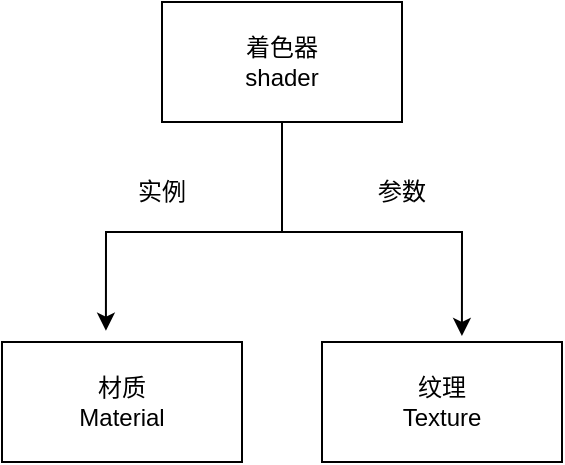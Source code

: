 <mxfile version="21.3.5" type="github" pages="10">
  <diagram name="3D" id="CdzC-Nyqhoyh3XvEmmsK">
    <mxGraphModel dx="1336" dy="874" grid="1" gridSize="10" guides="1" tooltips="1" connect="1" arrows="1" fold="1" page="1" pageScale="1" pageWidth="827" pageHeight="1169" math="0" shadow="0">
      <root>
        <mxCell id="0" />
        <mxCell id="1" parent="0" />
        <mxCell id="kiiwitG_A4aIN3O4ixJo-1" value="材质&lt;br&gt;Material" style="rounded=0;whiteSpace=wrap;html=1;" parent="1" vertex="1">
          <mxGeometry x="120" y="190" width="120" height="60" as="geometry" />
        </mxCell>
        <mxCell id="kiiwitG_A4aIN3O4ixJo-5" style="edgeStyle=orthogonalEdgeStyle;rounded=0;orthogonalLoop=1;jettySize=auto;html=1;entryX=0.433;entryY=-0.094;entryDx=0;entryDy=0;entryPerimeter=0;" parent="1" source="kiiwitG_A4aIN3O4ixJo-2" target="kiiwitG_A4aIN3O4ixJo-1" edge="1">
          <mxGeometry relative="1" as="geometry">
            <mxPoint x="120" y="190" as="targetPoint" />
          </mxGeometry>
        </mxCell>
        <mxCell id="kiiwitG_A4aIN3O4ixJo-6" style="edgeStyle=orthogonalEdgeStyle;rounded=0;orthogonalLoop=1;jettySize=auto;html=1;entryX=0.583;entryY=-0.05;entryDx=0;entryDy=0;entryPerimeter=0;" parent="1" source="kiiwitG_A4aIN3O4ixJo-2" target="kiiwitG_A4aIN3O4ixJo-3" edge="1">
          <mxGeometry relative="1" as="geometry" />
        </mxCell>
        <mxCell id="kiiwitG_A4aIN3O4ixJo-2" value="着色器&lt;br&gt;shader" style="rounded=0;whiteSpace=wrap;html=1;" parent="1" vertex="1">
          <mxGeometry x="200" y="20" width="120" height="60" as="geometry" />
        </mxCell>
        <mxCell id="kiiwitG_A4aIN3O4ixJo-3" value="纹理&lt;br&gt;Texture" style="rounded=0;whiteSpace=wrap;html=1;" parent="1" vertex="1">
          <mxGeometry x="280" y="190" width="120" height="60" as="geometry" />
        </mxCell>
        <mxCell id="kiiwitG_A4aIN3O4ixJo-9" value="实例" style="text;html=1;strokeColor=none;fillColor=none;align=center;verticalAlign=middle;whiteSpace=wrap;rounded=0;" parent="1" vertex="1">
          <mxGeometry x="170" y="100" width="60" height="30" as="geometry" />
        </mxCell>
        <mxCell id="kiiwitG_A4aIN3O4ixJo-10" value="参数" style="text;html=1;strokeColor=none;fillColor=none;align=center;verticalAlign=middle;whiteSpace=wrap;rounded=0;" parent="1" vertex="1">
          <mxGeometry x="290" y="100" width="60" height="30" as="geometry" />
        </mxCell>
      </root>
    </mxGraphModel>
  </diagram>
  <diagram id="UgSOPEFimBubvRE1-O_y" name="script">
    <mxGraphModel dx="1174" dy="985" grid="1" gridSize="10" guides="1" tooltips="1" connect="1" arrows="1" fold="1" page="1" pageScale="1" pageWidth="850" pageHeight="1100" math="0" shadow="0">
      <root>
        <mxCell id="0" />
        <mxCell id="1" parent="0" />
        <mxCell id="gh-zWMofSABco3Pbzinb-1" value="丽雅和鲁卡斯救下了布罗德" style="rounded=0;whiteSpace=wrap;html=1;" parent="1" vertex="1">
          <mxGeometry x="40" y="40" width="270" height="60" as="geometry" />
        </mxCell>
      </root>
    </mxGraphModel>
  </diagram>
  <diagram id="l5zUoCp1UeQZzIeKHtlR" name="actor">
    <mxGraphModel dx="486" dy="874" grid="1" gridSize="10" guides="1" tooltips="1" connect="1" arrows="1" fold="1" page="1" pageScale="1" pageWidth="850" pageHeight="1100" math="0" shadow="0">
      <root>
        <mxCell id="0" />
        <mxCell id="1" parent="0" />
        <mxCell id="BmzqmyCKWLVIEmHk00DR-1" value="&lt;h1&gt;丽雅&lt;/h1&gt;&lt;p&gt;女主角&lt;/p&gt;&lt;p&gt;聪慧，喜欢读书，知识丰富，性格善良温婉，坚强，遇事果断。&lt;/p&gt;" style="text;html=1;strokeColor=none;fillColor=none;spacing=5;spacingTop=-20;whiteSpace=wrap;overflow=hidden;rounded=0;" parent="1" vertex="1">
          <mxGeometry x="950" y="30" width="440" height="120" as="geometry" />
        </mxCell>
        <mxCell id="BmzqmyCKWLVIEmHk00DR-2" value="&lt;h1&gt;格雷文&lt;/h1&gt;&lt;p&gt;男主角，艾丽丝的哥哥，喜欢剑术，好强，又缺乏勇气，喜欢与丽雅互怼&lt;/p&gt;" style="text;html=1;strokeColor=none;fillColor=none;spacing=5;spacingTop=-20;whiteSpace=wrap;overflow=hidden;rounded=0;" parent="1" vertex="1">
          <mxGeometry x="950" y="190" width="350" height="80" as="geometry" />
        </mxCell>
        <mxCell id="BmzqmyCKWLVIEmHk00DR-3" value="&lt;h1&gt;布罗德&lt;/h1&gt;&lt;p&gt;男主角，国王的大王子&lt;br&gt;&lt;/p&gt;&lt;p&gt;表面冷峻，话不多，内心善良,温柔，性格坚强，&lt;br&gt;&lt;/p&gt;" style="text;html=1;strokeColor=none;fillColor=none;spacing=5;spacingTop=-20;whiteSpace=wrap;overflow=hidden;rounded=0;" parent="1" vertex="1">
          <mxGeometry x="950" y="320" width="350" height="110" as="geometry" />
        </mxCell>
        <mxCell id="_aXHevzgMMmpmcWoilFO-1" value="&lt;h1&gt;艾瑞克&lt;/h1&gt;&lt;p&gt;男主角，国王的小王子，被控制，借助驱逐保护哥哥&lt;/p&gt;&lt;p&gt;小王子为保护大家，牺牲&lt;/p&gt;&lt;p&gt;&lt;br&gt;&lt;/p&gt;&lt;p&gt;&lt;br&gt;&lt;/p&gt;" style="text;html=1;strokeColor=none;fillColor=none;spacing=5;spacingTop=-20;whiteSpace=wrap;overflow=hidden;rounded=0;" parent="1" vertex="1">
          <mxGeometry x="950" y="460" width="520" height="150" as="geometry" />
        </mxCell>
        <mxCell id="iNaj8PheaCeiIjN2RQbL-1" value="&lt;h1&gt;&lt;br&gt;&lt;/h1&gt;" style="text;html=1;strokeColor=none;fillColor=none;spacing=5;spacingTop=-20;whiteSpace=wrap;overflow=hidden;rounded=0;" parent="1" vertex="1">
          <mxGeometry x="950" y="630" width="130" height="110" as="geometry" />
        </mxCell>
        <mxCell id="mFlQ9kwoch8FisULXt_--1" value="&lt;h1&gt;瓦尔特&lt;/h1&gt;&lt;p&gt;骑士团成员，受小王子之托暗中保护布罗德，喜欢酒，性格豪爽，幽默&lt;/p&gt;&lt;p&gt;&lt;br&gt;&lt;/p&gt;&lt;p&gt;&lt;br&gt;&lt;/p&gt;" style="text;html=1;strokeColor=none;fillColor=none;spacing=5;spacingTop=-20;whiteSpace=wrap;overflow=hidden;rounded=0;" parent="1" vertex="1">
          <mxGeometry x="950" y="610" width="220" height="110" as="geometry" />
        </mxCell>
        <mxCell id="mFlQ9kwoch8FisULXt_--2" value="&lt;h1&gt;德里克斯&lt;/h1&gt;&lt;p&gt;亚瑟骑士团团长&lt;br style=&quot;border-color: var(--border-color); text-align: center;&quot;&gt;&lt;span style=&quot;text-align: center;&quot;&gt;保卫王国，受到控制，利用小王子，统治大陆&lt;/span&gt;&lt;br&gt;&lt;/p&gt;&lt;p&gt;&lt;br&gt;&lt;/p&gt;&lt;p&gt;&lt;br&gt;&lt;/p&gt;" style="text;html=1;strokeColor=none;fillColor=none;spacing=5;spacingTop=-20;whiteSpace=wrap;overflow=hidden;rounded=0;" parent="1" vertex="1">
          <mxGeometry x="950" y="770" width="130" height="110" as="geometry" />
        </mxCell>
        <mxCell id="w8b5Ek9BMAi4WgiAW0tf-1" value="&lt;h1&gt;艾琳娜&lt;/h1&gt;&lt;p&gt;丽雅的母亲&lt;/p&gt;&lt;p&gt;&lt;br&gt;&lt;/p&gt;" style="text;html=1;strokeColor=none;fillColor=none;spacing=5;spacingTop=-20;whiteSpace=wrap;overflow=hidden;rounded=0;" parent="1" vertex="1">
          <mxGeometry x="950" y="910" width="130" height="110" as="geometry" />
        </mxCell>
        <mxCell id="qJNrND8ZwoimlSxHfkKJ-1" value="&lt;h1&gt;薇拉&lt;/h1&gt;&lt;p&gt;妖精&lt;/p&gt;&lt;p&gt;&lt;br&gt;&lt;/p&gt;&lt;p&gt;&lt;br&gt;&lt;/p&gt;&lt;p&gt;&lt;br&gt;&lt;/p&gt;" style="text;html=1;strokeColor=none;fillColor=none;spacing=5;spacingTop=-20;whiteSpace=wrap;overflow=hidden;rounded=0;" parent="1" vertex="1">
          <mxGeometry x="1140" y="910" width="130" height="110" as="geometry" />
        </mxCell>
      </root>
    </mxGraphModel>
  </diagram>
  <diagram id="gzmKEfTp0inIxWTqX8GK" name="world">
    <mxGraphModel dx="2040" dy="839" grid="1" gridSize="10" guides="1" tooltips="1" connect="1" arrows="1" fold="1" page="1" pageScale="1" pageWidth="850" pageHeight="1100" math="0" shadow="0">
      <root>
        <mxCell id="0" />
        <mxCell id="1" parent="0" />
        <mxCell id="IwbmW0MbN_Kb3Gvr3mS--1" value="纳吉尔王国&amp;nbsp;&lt;br&gt;阿提卡大陆" style="rounded=0;whiteSpace=wrap;html=1;" parent="1" vertex="1">
          <mxGeometry x="-790" y="190" width="120" height="60" as="geometry" />
        </mxCell>
        <mxCell id="1AfoKsL_QPTu75MriNp6-1" value="伊瓦尔&lt;br&gt;恶魔之岛 （矮人）" style="rounded=0;whiteSpace=wrap;html=1;" parent="1" vertex="1">
          <mxGeometry x="-250" y="160" width="120" height="60" as="geometry" />
        </mxCell>
        <mxCell id="1AfoKsL_QPTu75MriNp6-2" value="阿尔卡迪&lt;br&gt;魔法之地 精灵" style="rounded=0;whiteSpace=wrap;html=1;" parent="1" vertex="1">
          <mxGeometry x="-250" y="250" width="120" height="60" as="geometry" />
        </mxCell>
        <mxCell id="JD45AQwUDbMqlur8dFPG-1" value="卡利多尼&lt;br&gt;遗忘之地 死灵" style="rounded=0;whiteSpace=wrap;html=1;" parent="1" vertex="1">
          <mxGeometry x="-250" y="340" width="120" height="60" as="geometry" />
        </mxCell>
        <mxCell id="ZAJYatodzHHuNqzoVfTi-1" value="&lt;br&gt;天空之城 巨人" style="rounded=0;whiteSpace=wrap;html=1;" parent="1" vertex="1">
          <mxGeometry x="-250" y="430" width="120" height="60" as="geometry" />
        </mxCell>
        <mxCell id="3mxrlva3pmhkqLtDmIwk-1" value="&lt;h1&gt;天空之城&lt;br&gt;&lt;/h1&gt;&lt;p&gt;天空之城，有一座塔，塔放出结界笼罩遗忘之地，防止死灵作乱&lt;/p&gt;&lt;p&gt;塔有巨人看守&lt;/p&gt;&lt;p&gt;塔下封印着武器&lt;/p&gt;&lt;p&gt;巨人是大陆上最古老的生灵&lt;/p&gt;&lt;p&gt;巨人与死灵远古之战&lt;/p&gt;&lt;p&gt;&lt;br&gt;&lt;/p&gt;&lt;p&gt;&lt;br&gt;&lt;/p&gt;" style="text;html=1;strokeColor=none;fillColor=none;spacing=5;spacingTop=-20;whiteSpace=wrap;overflow=hidden;rounded=0;" parent="1" vertex="1">
          <mxGeometry x="-510" y="220" width="190" height="240" as="geometry" />
        </mxCell>
      </root>
    </mxGraphModel>
  </diagram>
  <diagram id="qg9e4FYBg6dJLrgk0bGM" name="ethnic">
    <mxGraphModel dx="1190" dy="839" grid="1" gridSize="10" guides="1" tooltips="1" connect="1" arrows="1" fold="1" page="1" pageScale="1" pageWidth="850" pageHeight="1100" math="0" shadow="0">
      <root>
        <mxCell id="0" />
        <mxCell id="1" parent="0" />
        <mxCell id="6K9cmsZuPY5adyxqHblU-2" style="edgeStyle=orthogonalEdgeStyle;rounded=0;orthogonalLoop=1;jettySize=auto;html=1;" parent="1" source="rhH-sP1-RaUctekkT68K-1" target="6K9cmsZuPY5adyxqHblU-1" edge="1">
          <mxGeometry relative="1" as="geometry" />
        </mxCell>
        <mxCell id="rhH-sP1-RaUctekkT68K-1" value="人类" style="rounded=0;whiteSpace=wrap;html=1;" parent="1" vertex="1">
          <mxGeometry x="120" y="60" width="120" height="60" as="geometry" />
        </mxCell>
        <mxCell id="rhH-sP1-RaUctekkT68K-2" value="精灵" style="rounded=0;whiteSpace=wrap;html=1;" parent="1" vertex="1">
          <mxGeometry x="120" y="195" width="120" height="60" as="geometry" />
        </mxCell>
        <mxCell id="rhH-sP1-RaUctekkT68K-3" value="巨人" style="rounded=0;whiteSpace=wrap;html=1;" parent="1" vertex="1">
          <mxGeometry x="120" y="315" width="120" height="60" as="geometry" />
        </mxCell>
        <mxCell id="Arh1Pnf3GIzr3rNTziM0-1" value="妖精" style="rounded=0;whiteSpace=wrap;html=1;" parent="1" vertex="1">
          <mxGeometry x="120" y="430" width="120" height="60" as="geometry" />
        </mxCell>
        <mxCell id="Arh1Pnf3GIzr3rNTziM0-2" value="矮人" style="rounded=0;whiteSpace=wrap;html=1;" parent="1" vertex="1">
          <mxGeometry x="120" y="540" width="120" height="60" as="geometry" />
        </mxCell>
        <mxCell id="Arh1Pnf3GIzr3rNTziM0-3" value="死灵" style="rounded=0;whiteSpace=wrap;html=1;" parent="1" vertex="1">
          <mxGeometry x="120" y="650" width="120" height="60" as="geometry" />
        </mxCell>
        <mxCell id="6K9cmsZuPY5adyxqHblU-1" value="在巨人消亡之后诞生，曾经与精灵和睦相处，但是随着种族的壮大，对资源的汲取越来越贪婪，与精灵一族产生矛盾（战争），导致精灵一族迁移至魔法之地，不在于人类往来。" style="shape=note;whiteSpace=wrap;html=1;backgroundOutline=1;darkOpacity=0.05;" parent="1" vertex="1">
          <mxGeometry x="390" y="45" width="290" height="90" as="geometry" />
        </mxCell>
        <mxCell id="odQo4FDhJYf-eJN_imCn-1" value="在巨人消亡之后诞生，曾经与人类和睦相处，会使用魔法，看不起人类，繁衍极慢，人数稀少。" style="shape=note;whiteSpace=wrap;html=1;backgroundOutline=1;darkOpacity=0.05;" parent="1" vertex="1">
          <mxGeometry x="390" y="180" width="290" height="90" as="geometry" />
        </mxCell>
        <mxCell id="odQo4FDhJYf-eJN_imCn-2" style="edgeStyle=orthogonalEdgeStyle;rounded=0;orthogonalLoop=1;jettySize=auto;html=1;" parent="1" edge="1">
          <mxGeometry relative="1" as="geometry">
            <mxPoint x="240" y="224.5" as="sourcePoint" />
            <mxPoint x="390" y="224.5" as="targetPoint" />
          </mxGeometry>
        </mxCell>
        <mxCell id="odQo4FDhJYf-eJN_imCn-3" value="星球的原住民，（依靠星球的能量诞生？）。远古与星球的入侵者死灵发生战争，导致消亡，仅有非常少数在天空之城，守卫天空塔" style="shape=note;whiteSpace=wrap;html=1;backgroundOutline=1;darkOpacity=0.05;" parent="1" vertex="1">
          <mxGeometry x="390" y="300" width="290" height="90" as="geometry" />
        </mxCell>
        <mxCell id="odQo4FDhJYf-eJN_imCn-4" style="edgeStyle=orthogonalEdgeStyle;rounded=0;orthogonalLoop=1;jettySize=auto;html=1;" parent="1" edge="1">
          <mxGeometry relative="1" as="geometry">
            <mxPoint x="240" y="344.5" as="sourcePoint" />
            <mxPoint x="390" y="344.5" as="targetPoint" />
          </mxGeometry>
        </mxCell>
        <mxCell id="odQo4FDhJYf-eJN_imCn-5" value="星球的动物，在吸收一定的能量后，会成为妖精，可以变成人形。" style="shape=note;whiteSpace=wrap;html=1;backgroundOutline=1;darkOpacity=0.05;" parent="1" vertex="1">
          <mxGeometry x="390" y="415" width="290" height="90" as="geometry" />
        </mxCell>
        <mxCell id="odQo4FDhJYf-eJN_imCn-6" style="edgeStyle=orthogonalEdgeStyle;rounded=0;orthogonalLoop=1;jettySize=auto;html=1;" parent="1" edge="1">
          <mxGeometry relative="1" as="geometry">
            <mxPoint x="240" y="459.5" as="sourcePoint" />
            <mxPoint x="390" y="459.5" as="targetPoint" />
          </mxGeometry>
        </mxCell>
        <mxCell id="odQo4FDhJYf-eJN_imCn-7" value="人类的分支？有限来往，喜欢经商，能抵御魔法？" style="shape=note;whiteSpace=wrap;html=1;backgroundOutline=1;darkOpacity=0.05;" parent="1" vertex="1">
          <mxGeometry x="390" y="525" width="290" height="90" as="geometry" />
        </mxCell>
        <mxCell id="odQo4FDhJYf-eJN_imCn-8" style="edgeStyle=orthogonalEdgeStyle;rounded=0;orthogonalLoop=1;jettySize=auto;html=1;" parent="1" edge="1">
          <mxGeometry relative="1" as="geometry">
            <mxPoint x="240" y="569.5" as="sourcePoint" />
            <mxPoint x="390" y="569.5" as="targetPoint" />
          </mxGeometry>
        </mxCell>
        <mxCell id="odQo4FDhJYf-eJN_imCn-9" value="龙？" style="rounded=0;whiteSpace=wrap;html=1;" parent="1" vertex="1">
          <mxGeometry x="120" y="750" width="120" height="60" as="geometry" />
        </mxCell>
        <mxCell id="odQo4FDhJYf-eJN_imCn-10" value="坠入星球带来的生物，残暴本能要消灭其它生灵，曾于巨人发生战争，被压制在遗忘之地&lt;br&gt;&lt;br&gt;魔晶石" style="shape=note;whiteSpace=wrap;html=1;backgroundOutline=1;darkOpacity=0.05;" parent="1" vertex="1">
          <mxGeometry x="390" y="635" width="290" height="90" as="geometry" />
        </mxCell>
        <mxCell id="odQo4FDhJYf-eJN_imCn-11" style="edgeStyle=orthogonalEdgeStyle;rounded=0;orthogonalLoop=1;jettySize=auto;html=1;" parent="1" edge="1">
          <mxGeometry relative="1" as="geometry">
            <mxPoint x="240" y="679.5" as="sourcePoint" />
            <mxPoint x="390" y="679.5" as="targetPoint" />
          </mxGeometry>
        </mxCell>
      </root>
    </mxGraphModel>
  </diagram>
  <diagram id="mLoz09XBgqRSFwQSdw5Y" name="orgnization">
    <mxGraphModel dx="1190" dy="839" grid="1" gridSize="10" guides="1" tooltips="1" connect="1" arrows="1" fold="1" page="1" pageScale="1" pageWidth="850" pageHeight="1100" math="0" shadow="0">
      <root>
        <mxCell id="0" />
        <mxCell id="1" parent="0" />
        <mxCell id="I6GhwBtW4Ylvl5SFnyxz-1" value="亚瑟骑士团" style="rounded=0;whiteSpace=wrap;html=1;" parent="1" vertex="1">
          <mxGeometry x="130" y="120" width="120" height="60" as="geometry" />
        </mxCell>
        <mxCell id="e30A-sP-SujIpYv4etJ3-1" value="圣光教会" style="rounded=0;whiteSpace=wrap;html=1;" parent="1" vertex="1">
          <mxGeometry x="130" y="240" width="120" height="60" as="geometry" />
        </mxCell>
      </root>
    </mxGraphModel>
  </diagram>
  <diagram id="hJnLiZBQ2biKRlu2SW7w" name="inspiration">
    <mxGraphModel dx="1190" dy="839" grid="1" gridSize="10" guides="1" tooltips="1" connect="1" arrows="1" fold="1" page="1" pageScale="1" pageWidth="850" pageHeight="1100" math="0" shadow="0">
      <root>
        <mxCell id="0" />
        <mxCell id="1" parent="0" />
        <mxCell id="2D7ryxNd-Mu87SSrKh3W-1" value="一直梦见精灵" style="rounded=0;whiteSpace=wrap;html=1;" parent="1" vertex="1">
          <mxGeometry x="110" y="40" width="120" height="60" as="geometry" />
        </mxCell>
        <mxCell id="QyhiLbMqa_Vkh9YExwwh-1" value="打开结界还是找寻秘密通道" style="rounded=0;whiteSpace=wrap;html=1;" parent="1" vertex="1">
          <mxGeometry x="120" y="150" width="120" height="60" as="geometry" />
        </mxCell>
      </root>
    </mxGraphModel>
  </diagram>
  <diagram id="cLW1pUW41uEZTAH7glaa" name="story">
    <mxGraphModel dx="1190" dy="839" grid="1" gridSize="10" guides="1" tooltips="1" connect="1" arrows="1" fold="1" page="1" pageScale="1" pageWidth="850" pageHeight="1100" math="0" shadow="0">
      <root>
        <mxCell id="0" />
        <mxCell id="1" parent="0" />
        <mxCell id="Qm3MuT-z4iHMf88TcPlZ-1" value="&lt;h1&gt;主线&lt;/h1&gt;&lt;p&gt;丽雅和鲁卡斯是一对兄妹，（丽雅为收养，有精灵血统？ ）&lt;/p&gt;&lt;p&gt;丽雅的父亲是一名医生，某天夜里&lt;span style=&quot;background-color: initial;&quot;&gt;骑士带着受伤的少年拜访，求医&lt;/span&gt;&lt;/p&gt;&lt;p&gt;为了医好少年，&lt;/p&gt;丽雅和鲁卡斯和骑士一起去深林里面找药草，碰到亚瑟团长手下？？，危机关头，妖精登场，施展魔法打败敌人救下三人，（妖精为死灵控制，诱惑少年去遗忘之地打破屏障）&lt;br&gt;&lt;br&gt;丽雅和鲁卡斯为感谢妖精，邀请妖精去家里作客&lt;br&gt;&lt;br&gt;少年被医好了，向妖精打听如何学习魔法，妖精告诉他要去遗忘之地，必须打破屏障才能进入。&lt;br&gt;&lt;br&gt;&lt;br&gt;&lt;br&gt;&lt;br&gt;&lt;br&gt;&lt;br&gt;&lt;br&gt;" style="text;html=1;strokeColor=none;fillColor=none;spacing=5;spacingTop=-20;whiteSpace=wrap;overflow=hidden;rounded=0;" parent="1" vertex="1">
          <mxGeometry x="20" y="30" width="300" height="380" as="geometry" />
        </mxCell>
        <mxCell id="QFpJE7uLEr02LmBJ71fY-1" value="&lt;h1&gt;霜月村&lt;/h1&gt;&lt;p&gt;丽雅和鲁卡斯是一对兄妹，（丽雅为收养，有精灵血统？ ）&lt;/p&gt;&lt;p&gt;丽雅的父亲是一名医生，某天夜里&lt;span style=&quot;background-color: initial;&quot;&gt;骑士带着受伤的少年拜访，求医&lt;/span&gt;&lt;/p&gt;&lt;p&gt;为了医好少年，&lt;/p&gt;丽雅和鲁卡斯和骑士一起去深林里面找药草，碰到亚瑟团长手下？？，&lt;br&gt;&lt;br&gt;&lt;br&gt;危机关头，妖精登场，施展魔法打败敌人救下三人，（妖精为死灵控制，诱惑少年去遗忘之地打破屏障）&lt;br&gt;&lt;br&gt;丽雅和鲁卡斯为感谢妖精，邀请妖精去家里作客&lt;br&gt;&lt;br&gt;少年被医好了，向妖精打听如何学习魔法，妖精告诉他，魔法是一位来自遗忘之地的神秘人所教，但是如何去遗忘之地，神秘人好像提到要先前往天空之城。&lt;br&gt;&lt;br&gt;丽雅在书中读到过关于天空之城的传说，书的作者是一名诗人住在南边的城市德鲁梅斯城，丽雅和鲁卡斯（想要跟随骑士学习武艺）也想一起同行，前往南方，去说服父亲&lt;br&gt;&lt;br&gt;丽雅的父亲告诉丽雅，她非亲生，并给她一条项链，是捡到是带的，可能与她的身世相关。丽雅说她已经猜到了，她要去查明身世。&lt;br&gt;&lt;br&gt;丽雅戴上项链，拥有了魔法的能力，丽雅意识到，自己可能并非普通的人类。&lt;br&gt;&lt;br&gt;&lt;br&gt;&lt;br&gt;&lt;br&gt;&lt;br&gt;&lt;br&gt;&lt;br&gt;&lt;br&gt;&lt;br&gt;&lt;br&gt;&lt;br&gt;&lt;br&gt;&lt;br&gt;" style="text;html=1;strokeColor=none;fillColor=none;spacing=5;spacingTop=-20;whiteSpace=wrap;overflow=hidden;rounded=0;" parent="1" vertex="1">
          <mxGeometry x="400" y="20" width="320" height="500" as="geometry" />
        </mxCell>
        <mxCell id="mRTK2HduYf5N9eO4819V-1" value="&lt;h1&gt;双塔镇&lt;/h1&gt;&lt;p&gt;&lt;/p&gt;一行人来到双塔镇，村民说塔上有魔物&lt;br&gt;&lt;br&gt;&lt;br&gt;&lt;br&gt;&lt;br&gt;&lt;br&gt;&lt;br&gt;&lt;br&gt;" style="text;html=1;strokeColor=none;fillColor=none;spacing=5;spacingTop=-20;whiteSpace=wrap;overflow=hidden;rounded=0;" parent="1" vertex="1">
          <mxGeometry x="820" y="20" width="320" height="550" as="geometry" />
        </mxCell>
      </root>
    </mxGraphModel>
  </diagram>
  <diagram id="wtGE1CnAIjnJuk9fVqi6" name="clue">
    <mxGraphModel dx="1190" dy="839" grid="1" gridSize="10" guides="1" tooltips="1" connect="1" arrows="1" fold="1" page="1" pageScale="1" pageWidth="850" pageHeight="1100" math="0" shadow="0">
      <root>
        <mxCell id="0" />
        <mxCell id="1" parent="0" />
        <mxCell id="AUKFuUzCnrjPTt9Iz9Nt-1" value="&lt;h1&gt;小王子与骑士团的阴谋&lt;/h1&gt;&lt;p&gt;Lorem ipsum dolor sit amet, consectetur adipisicing elit, sed do eiusmod tempor incididunt ut labore et dolore magna aliqua.&lt;/p&gt;" style="text;html=1;strokeColor=none;fillColor=none;spacing=5;spacingTop=-20;whiteSpace=wrap;overflow=hidden;rounded=0;" parent="1" vertex="1">
          <mxGeometry x="20" y="30" width="250" height="120" as="geometry" />
        </mxCell>
        <mxCell id="AUKFuUzCnrjPTt9Iz9Nt-2" value="&lt;h1&gt;妖精的真实身份&lt;/h1&gt;&lt;p&gt;Lorem ipsum dolor sit amet, consectetur adipisicing elit, sed do eiusmod tempor incididunt ut labore et dolore magna aliqua.&lt;/p&gt;" style="text;html=1;strokeColor=none;fillColor=none;spacing=5;spacingTop=-20;whiteSpace=wrap;overflow=hidden;rounded=0;" parent="1" vertex="1">
          <mxGeometry x="360" y="30" width="250" height="120" as="geometry" />
        </mxCell>
        <mxCell id="AUKFuUzCnrjPTt9Iz9Nt-3" value="&lt;h1&gt;丽雅的身世&lt;/h1&gt;&lt;p&gt;Lorem ipsum dolor sit amet, consectetur adipisicing elit, sed do eiusmod tempor incididunt ut labore et dolore magna aliqua.&lt;/p&gt;" style="text;html=1;strokeColor=none;fillColor=none;spacing=5;spacingTop=-20;whiteSpace=wrap;overflow=hidden;rounded=0;" parent="1" vertex="1">
          <mxGeometry x="20" y="190" width="250" height="120" as="geometry" />
        </mxCell>
        <mxCell id="ev7kCHu1It-S8T6XaTeq-2" value="&lt;h1&gt;打妖怪的时候选择杀死或者放走&lt;/h1&gt;&lt;p&gt;Lorem ipsum dolor sit amet, consectetur adipisicing elit, sed do eiusmod tempor incididunt ut labore et dolore magna aliqua.&lt;/p&gt;" style="text;html=1;strokeColor=none;fillColor=none;spacing=5;spacingTop=-20;whiteSpace=wrap;overflow=hidden;rounded=0;" parent="1" vertex="1">
          <mxGeometry x="370" y="170" width="190" height="120" as="geometry" />
        </mxCell>
        <mxCell id="SOD-NiZUa07abDTESKce-1" value="&lt;h1&gt;矮人能够制造飞空艇去天空之城&lt;/h1&gt;&lt;p&gt;Lorem ipsum dolor sit amet, consectetur adipisicing elit, sed do eiusmod tempor incididunt ut labore et dolore magna aliqua.&lt;/p&gt;" style="text;html=1;strokeColor=none;fillColor=none;spacing=5;spacingTop=-20;whiteSpace=wrap;overflow=hidden;rounded=0;" parent="1" vertex="1">
          <mxGeometry x="630" y="30" width="190" height="120" as="geometry" />
        </mxCell>
        <mxCell id="sdOtjhR2pbVeDFGx9alT-1" value="&lt;h1&gt;丽雅的身世&lt;/h1&gt;&lt;p&gt;丽雅的母亲艾琳娜是圣光教会成员，&lt;/p&gt;圣光教会由六名精灵组成，经常一起研究各种魔法。偶尔得到了魔晶石，通过研究魔晶石，获得了一些死灵魔法。&lt;br&gt;&lt;br&gt;圣光教会经过讨论害怕魔晶石的邪恶力量，停止了研究。但是其中两位成员，表面上同意了，但是私下里继续研究，并得到了强大的魔法，并被魔晶石的邪恶力量感染。&lt;br&gt;&lt;br&gt;两位成员试图控制教会，不听从的就铲除，有两位成员遭到杀害。艾琳娜为了躲避，逃到人类大陆隐藏起来，并遇到了丽雅的父亲。&lt;br&gt;&lt;br&gt;两人隐居被发现，父亲重伤，将女儿托付给医生，艾琳娜带着丽娜父亲去魔法之地隐藏起来" style="text;html=1;strokeColor=none;fillColor=none;spacing=5;spacingTop=-20;whiteSpace=wrap;overflow=hidden;rounded=0;" parent="1" vertex="1">
          <mxGeometry x="30" y="370" width="530" height="280" as="geometry" />
        </mxCell>
        <mxCell id="aA1eQx1o_hISZJ0uN7kM-1" value="&lt;h1&gt;艾琳娜&lt;/h1&gt;&lt;p&gt;需要去王宫寻找一件精灵族的圣物&lt;/p&gt;" style="text;html=1;strokeColor=none;fillColor=none;spacing=5;spacingTop=-20;whiteSpace=wrap;overflow=hidden;rounded=0;" parent="1" vertex="1">
          <mxGeometry x="530" y="370" width="250" height="120" as="geometry" />
        </mxCell>
        <mxCell id="Bi2rmHjBdLF64Qnz-GLV-9" style="edgeStyle=orthogonalEdgeStyle;rounded=0;orthogonalLoop=1;jettySize=auto;html=1;" parent="1" source="Bi2rmHjBdLF64Qnz-GLV-1" target="Bi2rmHjBdLF64Qnz-GLV-2" edge="1">
          <mxGeometry relative="1" as="geometry" />
        </mxCell>
        <mxCell id="Bi2rmHjBdLF64Qnz-GLV-1" value="魔晶石" style="rounded=0;whiteSpace=wrap;html=1;" parent="1" vertex="1">
          <mxGeometry x="460" y="840" width="115" height="70" as="geometry" />
        </mxCell>
        <mxCell id="Bi2rmHjBdLF64Qnz-GLV-2" value="矮人可以利用魔晶石制作魔法武器" style="whiteSpace=wrap;html=1;rounded=0;" parent="1" vertex="1">
          <mxGeometry x="700" y="790" width="120" height="60" as="geometry" />
        </mxCell>
        <mxCell id="Bi2rmHjBdLF64Qnz-GLV-5" style="edgeStyle=orthogonalEdgeStyle;rounded=0;orthogonalLoop=1;jettySize=auto;html=1;" parent="1" source="Bi2rmHjBdLF64Qnz-GLV-4" target="Bi2rmHjBdLF64Qnz-GLV-1" edge="1">
          <mxGeometry relative="1" as="geometry">
            <mxPoint x="590" y="900" as="targetPoint" />
          </mxGeometry>
        </mxCell>
        <mxCell id="Bi2rmHjBdLF64Qnz-GLV-4" value="精灵圣光教会利用黑晶石发明了死灵魔法" style="rounded=0;whiteSpace=wrap;html=1;" parent="1" vertex="1">
          <mxGeometry x="700" y="900" width="120" height="60" as="geometry" />
        </mxCell>
        <mxCell id="Bi2rmHjBdLF64Qnz-GLV-10" style="edgeStyle=orthogonalEdgeStyle;rounded=0;orthogonalLoop=1;jettySize=auto;html=1;entryX=1;entryY=0.5;entryDx=0;entryDy=0;" parent="1" source="Bi2rmHjBdLF64Qnz-GLV-7" target="Bi2rmHjBdLF64Qnz-GLV-1" edge="1">
          <mxGeometry relative="1" as="geometry" />
        </mxCell>
        <mxCell id="Bi2rmHjBdLF64Qnz-GLV-7" value="黑金石能侵蚀人的心智" style="rounded=0;whiteSpace=wrap;html=1;" parent="1" vertex="1">
          <mxGeometry x="700" y="1010" width="120" height="60" as="geometry" />
        </mxCell>
      </root>
    </mxGraphModel>
  </diagram>
  <diagram id="_xpl2Cw6fB2KmB6l-pGy" name="map">
    <mxGraphModel dx="1190" dy="839" grid="1" gridSize="10" guides="1" tooltips="1" connect="1" arrows="1" fold="1" page="1" pageScale="1" pageWidth="850" pageHeight="1100" math="0" shadow="0">
      <root>
        <mxCell id="0" />
        <mxCell id="1" parent="0" />
        <mxCell id="o0R_MhYkmyPhZE8wZZYU-3" value="" style="rounded=0;whiteSpace=wrap;html=1;" parent="1" vertex="1">
          <mxGeometry x="125" y="50" width="580" height="690" as="geometry" />
        </mxCell>
        <mxCell id="o0R_MhYkmyPhZE8wZZYU-6" value="埃德娜山" style="rounded=0;whiteSpace=wrap;html=1;" parent="1" vertex="1">
          <mxGeometry x="360" y="430" width="110" height="80" as="geometry" />
        </mxCell>
        <mxCell id="wZivOlvfBzWUFLpPQYNT-1" value="卡利多尼亚王国" style="rounded=0;whiteSpace=wrap;html=1;" parent="1" vertex="1">
          <mxGeometry x="140" y="70" width="80" height="30" as="geometry" />
        </mxCell>
        <mxCell id="wZivOlvfBzWUFLpPQYNT-2" value="普利斯纳城" style="rounded=0;whiteSpace=wrap;html=1;" parent="1" vertex="1">
          <mxGeometry x="305" y="140" width="90" height="30" as="geometry" />
        </mxCell>
        <mxCell id="wZivOlvfBzWUFLpPQYNT-23" style="edgeStyle=orthogonalEdgeStyle;rounded=0;orthogonalLoop=1;jettySize=auto;html=1;exitX=1;exitY=0.5;exitDx=0;exitDy=0;" parent="1" source="wZivOlvfBzWUFLpPQYNT-3" target="wZivOlvfBzWUFLpPQYNT-11" edge="1">
          <mxGeometry relative="1" as="geometry" />
        </mxCell>
        <mxCell id="wZivOlvfBzWUFLpPQYNT-3" value="德鲁梅斯城" style="rounded=0;whiteSpace=wrap;html=1;" parent="1" vertex="1">
          <mxGeometry x="302.5" y="570" width="95" height="40" as="geometry" />
        </mxCell>
        <mxCell id="wZivOlvfBzWUFLpPQYNT-13" style="edgeStyle=orthogonalEdgeStyle;rounded=0;orthogonalLoop=1;jettySize=auto;html=1;exitX=0.5;exitY=0;exitDx=0;exitDy=0;" parent="1" source="wZivOlvfBzWUFLpPQYNT-4" target="wZivOlvfBzWUFLpPQYNT-12" edge="1">
          <mxGeometry relative="1" as="geometry" />
        </mxCell>
        <mxCell id="wZivOlvfBzWUFLpPQYNT-16" style="edgeStyle=orthogonalEdgeStyle;rounded=0;orthogonalLoop=1;jettySize=auto;html=1;" parent="1" source="wZivOlvfBzWUFLpPQYNT-4" target="wZivOlvfBzWUFLpPQYNT-9" edge="1">
          <mxGeometry relative="1" as="geometry" />
        </mxCell>
        <mxCell id="wZivOlvfBzWUFLpPQYNT-4" value="格伦特尔城" style="rounded=0;whiteSpace=wrap;html=1;" parent="1" vertex="1">
          <mxGeometry x="305" y="330" width="90" height="30" as="geometry" />
        </mxCell>
        <mxCell id="wZivOlvfBzWUFLpPQYNT-25" style="edgeStyle=orthogonalEdgeStyle;rounded=0;orthogonalLoop=1;jettySize=auto;html=1;entryX=0.5;entryY=1;entryDx=0;entryDy=0;" parent="1" source="wZivOlvfBzWUFLpPQYNT-5" target="wZivOlvfBzWUFLpPQYNT-9" edge="1">
          <mxGeometry relative="1" as="geometry" />
        </mxCell>
        <mxCell id="wZivOlvfBzWUFLpPQYNT-5" value="阿尔斯特城" style="rounded=0;whiteSpace=wrap;html=1;" parent="1" vertex="1">
          <mxGeometry x="570" y="490" width="90" height="30" as="geometry" />
        </mxCell>
        <mxCell id="wZivOlvfBzWUFLpPQYNT-20" style="edgeStyle=orthogonalEdgeStyle;rounded=0;orthogonalLoop=1;jettySize=auto;html=1;exitX=1;exitY=0.5;exitDx=0;exitDy=0;entryX=0.5;entryY=1;entryDx=0;entryDy=0;" parent="1" source="wZivOlvfBzWUFLpPQYNT-7" target="wZivOlvfBzWUFLpPQYNT-4" edge="1">
          <mxGeometry relative="1" as="geometry" />
        </mxCell>
        <mxCell id="wZivOlvfBzWUFLpPQYNT-21" style="edgeStyle=orthogonalEdgeStyle;rounded=0;orthogonalLoop=1;jettySize=auto;html=1;exitX=0.5;exitY=1;exitDx=0;exitDy=0;" parent="1" source="wZivOlvfBzWUFLpPQYNT-7" target="wZivOlvfBzWUFLpPQYNT-8" edge="1">
          <mxGeometry relative="1" as="geometry" />
        </mxCell>
        <mxCell id="nog9CfbA_K2o17AIo-1h-1" style="edgeStyle=orthogonalEdgeStyle;rounded=0;orthogonalLoop=1;jettySize=auto;html=1;exitX=0.5;exitY=0;exitDx=0;exitDy=0;entryX=0.5;entryY=1;entryDx=0;entryDy=0;" parent="1" source="wZivOlvfBzWUFLpPQYNT-7" target="wZivOlvfBzWUFLpPQYNT-27" edge="1">
          <mxGeometry relative="1" as="geometry" />
        </mxCell>
        <mxCell id="wZivOlvfBzWUFLpPQYNT-7" value="霜月村" style="rounded=0;whiteSpace=wrap;html=1;" parent="1" vertex="1">
          <mxGeometry x="205" y="400" width="70" height="40" as="geometry" />
        </mxCell>
        <mxCell id="wZivOlvfBzWUFLpPQYNT-22" style="edgeStyle=orthogonalEdgeStyle;rounded=0;orthogonalLoop=1;jettySize=auto;html=1;exitX=0.5;exitY=1;exitDx=0;exitDy=0;" parent="1" source="wZivOlvfBzWUFLpPQYNT-8" target="wZivOlvfBzWUFLpPQYNT-3" edge="1">
          <mxGeometry relative="1" as="geometry" />
        </mxCell>
        <mxCell id="wZivOlvfBzWUFLpPQYNT-8" value="双塔镇" style="rounded=0;whiteSpace=wrap;html=1;" parent="1" vertex="1">
          <mxGeometry x="190" y="490" width="100" height="40" as="geometry" />
        </mxCell>
        <mxCell id="wZivOlvfBzWUFLpPQYNT-18" style="edgeStyle=orthogonalEdgeStyle;rounded=0;orthogonalLoop=1;jettySize=auto;html=1;" parent="1" source="wZivOlvfBzWUFLpPQYNT-9" target="wZivOlvfBzWUFLpPQYNT-10" edge="1">
          <mxGeometry relative="1" as="geometry" />
        </mxCell>
        <mxCell id="wZivOlvfBzWUFLpPQYNT-9" value="石堡镇" style="rounded=0;whiteSpace=wrap;html=1;" parent="1" vertex="1">
          <mxGeometry x="545" y="320" width="95" height="40" as="geometry" />
        </mxCell>
        <mxCell id="wZivOlvfBzWUFLpPQYNT-19" style="edgeStyle=orthogonalEdgeStyle;rounded=0;orthogonalLoop=1;jettySize=auto;html=1;exitX=0;exitY=0.5;exitDx=0;exitDy=0;entryX=1;entryY=0.75;entryDx=0;entryDy=0;" parent="1" source="wZivOlvfBzWUFLpPQYNT-10" target="wZivOlvfBzWUFLpPQYNT-2" edge="1">
          <mxGeometry relative="1" as="geometry" />
        </mxCell>
        <mxCell id="wZivOlvfBzWUFLpPQYNT-10" value="奥斯顿港" style="rounded=0;whiteSpace=wrap;html=1;" parent="1" vertex="1">
          <mxGeometry x="540" y="120" width="100" height="40" as="geometry" />
        </mxCell>
        <mxCell id="wZivOlvfBzWUFLpPQYNT-24" style="edgeStyle=orthogonalEdgeStyle;rounded=0;orthogonalLoop=1;jettySize=auto;html=1;exitX=0.5;exitY=0;exitDx=0;exitDy=0;" parent="1" source="wZivOlvfBzWUFLpPQYNT-11" target="wZivOlvfBzWUFLpPQYNT-5" edge="1">
          <mxGeometry relative="1" as="geometry" />
        </mxCell>
        <mxCell id="wZivOlvfBzWUFLpPQYNT-11" value="风息村" style="rounded=0;whiteSpace=wrap;html=1;" parent="1" vertex="1">
          <mxGeometry x="490" y="560" width="70" height="30" as="geometry" />
        </mxCell>
        <mxCell id="wZivOlvfBzWUFLpPQYNT-15" style="edgeStyle=orthogonalEdgeStyle;rounded=0;orthogonalLoop=1;jettySize=auto;html=1;exitX=0.5;exitY=0;exitDx=0;exitDy=0;" parent="1" source="wZivOlvfBzWUFLpPQYNT-12" target="wZivOlvfBzWUFLpPQYNT-2" edge="1">
          <mxGeometry relative="1" as="geometry" />
        </mxCell>
        <mxCell id="wZivOlvfBzWUFLpPQYNT-12" value="银月谷" style="rounded=0;whiteSpace=wrap;html=1;" parent="1" vertex="1">
          <mxGeometry x="315" y="240" width="70" height="40" as="geometry" />
        </mxCell>
        <mxCell id="wZivOlvfBzWUFLpPQYNT-26" value="沃斯利克沙漠" style="rounded=0;whiteSpace=wrap;html=1;" parent="1" vertex="1">
          <mxGeometry x="425" y="210" width="120" height="60" as="geometry" />
        </mxCell>
        <mxCell id="wZivOlvfBzWUFLpPQYNT-27" value="阿卡迪亚深林" style="rounded=0;whiteSpace=wrap;html=1;" parent="1" vertex="1">
          <mxGeometry x="150" y="220" width="135" height="100" as="geometry" />
        </mxCell>
      </root>
    </mxGraphModel>
  </diagram>
</mxfile>
